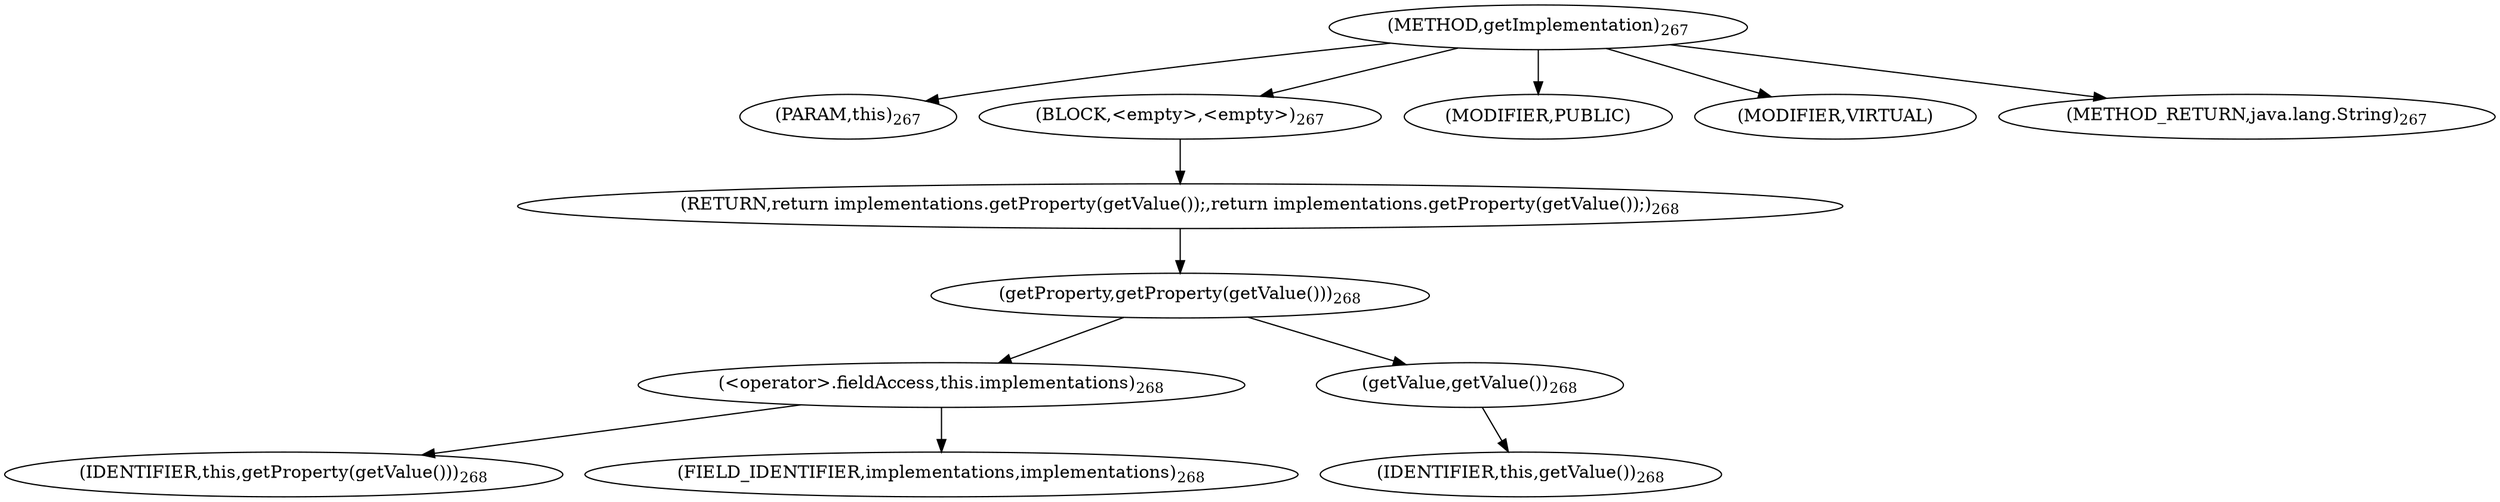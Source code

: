 digraph "getImplementation" {  
"530" [label = <(METHOD,getImplementation)<SUB>267</SUB>> ]
"50" [label = <(PARAM,this)<SUB>267</SUB>> ]
"531" [label = <(BLOCK,&lt;empty&gt;,&lt;empty&gt;)<SUB>267</SUB>> ]
"532" [label = <(RETURN,return implementations.getProperty(getValue());,return implementations.getProperty(getValue());)<SUB>268</SUB>> ]
"533" [label = <(getProperty,getProperty(getValue()))<SUB>268</SUB>> ]
"534" [label = <(&lt;operator&gt;.fieldAccess,this.implementations)<SUB>268</SUB>> ]
"535" [label = <(IDENTIFIER,this,getProperty(getValue()))<SUB>268</SUB>> ]
"536" [label = <(FIELD_IDENTIFIER,implementations,implementations)<SUB>268</SUB>> ]
"537" [label = <(getValue,getValue())<SUB>268</SUB>> ]
"49" [label = <(IDENTIFIER,this,getValue())<SUB>268</SUB>> ]
"538" [label = <(MODIFIER,PUBLIC)> ]
"539" [label = <(MODIFIER,VIRTUAL)> ]
"540" [label = <(METHOD_RETURN,java.lang.String)<SUB>267</SUB>> ]
  "530" -> "50" 
  "530" -> "531" 
  "530" -> "538" 
  "530" -> "539" 
  "530" -> "540" 
  "531" -> "532" 
  "532" -> "533" 
  "533" -> "534" 
  "533" -> "537" 
  "534" -> "535" 
  "534" -> "536" 
  "537" -> "49" 
}
